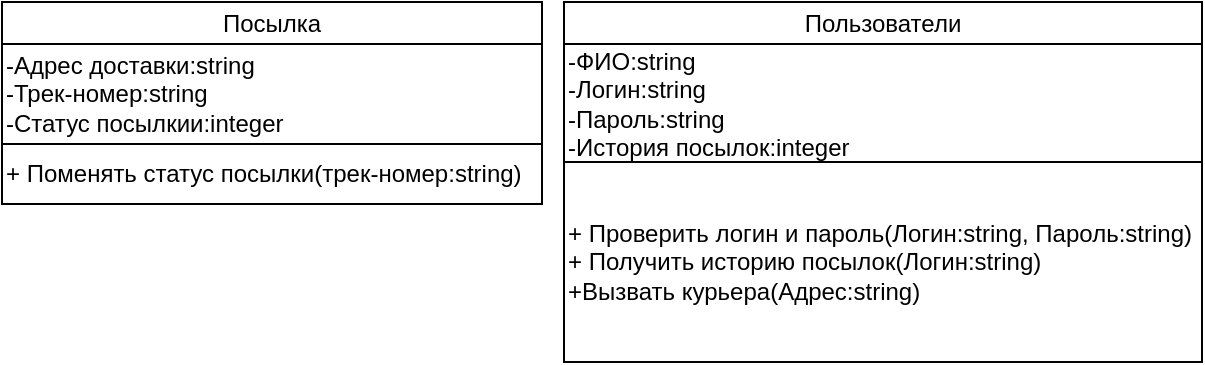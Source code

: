 <mxfile version="20.8.16" type="device"><diagram id="N-GADN3hEbA-36iFdk5G" name="Страница 1"><mxGraphModel dx="5" dy="484" grid="1" gridSize="10" guides="1" tooltips="1" connect="1" arrows="1" fold="1" page="1" pageScale="1" pageWidth="827" pageHeight="1169" math="0" shadow="0"><root><mxCell id="0"/><mxCell id="1" parent="0"/><mxCell id="_x2d3OdvTluwQdjJRRmu-27" value="Посылка" style="rounded=0;whiteSpace=wrap;html=1;" parent="1" vertex="1"><mxGeometry x="960" y="279" width="270" height="21" as="geometry"/></mxCell><mxCell id="_x2d3OdvTluwQdjJRRmu-28" value="-Адрес доставки:string&lt;br&gt;-Трек-номер:string&lt;br&gt;-Статус посылкии:integer" style="rounded=0;whiteSpace=wrap;html=1;fillColor=none;align=left;" parent="1" vertex="1"><mxGeometry x="960" y="300" width="270" height="50" as="geometry"/></mxCell><mxCell id="_x2d3OdvTluwQdjJRRmu-29" value="+ Поменять статус посылки(трек-номер:string)" style="rounded=0;whiteSpace=wrap;html=1;fillColor=none;align=left;" parent="1" vertex="1"><mxGeometry x="960" y="350" width="270" height="30" as="geometry"/></mxCell><mxCell id="_x2d3OdvTluwQdjJRRmu-42" value="Пользователи" style="rounded=0;whiteSpace=wrap;html=1;" parent="1" vertex="1"><mxGeometry x="1241" y="279" width="319" height="21" as="geometry"/></mxCell><mxCell id="_x2d3OdvTluwQdjJRRmu-43" value="-ФИО:string&lt;br&gt;-Логин:string&lt;br&gt;-Пароль:string&lt;br&gt;-История посылок:integer" style="rounded=0;whiteSpace=wrap;html=1;fillColor=none;align=left;" parent="1" vertex="1"><mxGeometry x="1241" y="300" width="319" height="59" as="geometry"/></mxCell><mxCell id="_x2d3OdvTluwQdjJRRmu-44" value="+ Проверить логин и пароль(Логин:string, Пароль:string)&lt;br&gt;+ Получить историю посылок(Логин:string)&lt;br&gt;+Вызвать курьера(Адрес:string)" style="rounded=0;whiteSpace=wrap;html=1;fillColor=none;align=left;" parent="1" vertex="1"><mxGeometry x="1241" y="359" width="319" height="100" as="geometry"/></mxCell></root></mxGraphModel></diagram></mxfile>